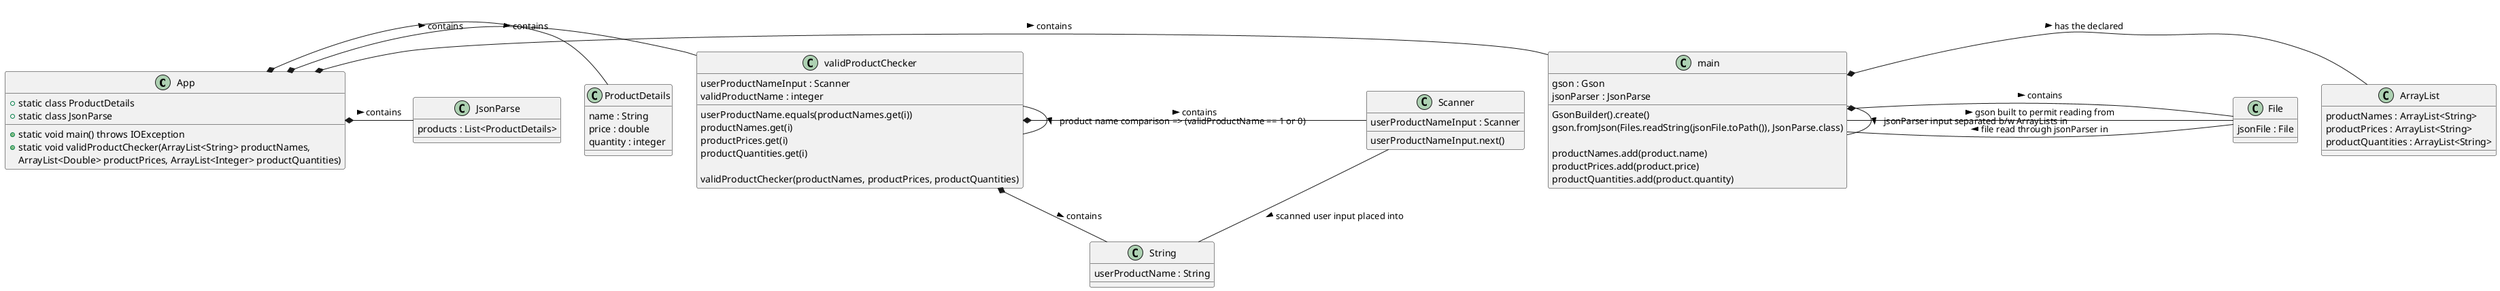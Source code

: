 @startuml
'https://plantuml.com/class-diagram

class App {
    +static void main() throws IOException
    +static void validProductChecker(ArrayList<String> productNames,
        ArrayList<Double> productPrices, ArrayList<Integer> productQuantities)
    +static class ProductDetails
    +static class JsonParse

}

File : jsonFile : File
String : userProductName : String

class main {
    gson : Gson
    GsonBuilder().create()
    jsonParser : JsonParse
    gson.fromJson(Files.readString(jsonFile.toPath()), JsonParse.class)

    productNames.add(product.name)
    productPrices.add(product.price)
    productQuantities.add(product.quantity)
}

class validProductChecker {
    userProductNameInput : Scanner
    validProductName : integer
    userProductName.equals(productNames.get(i))
    productNames.get(i)
    productPrices.get(i)
    productQuantities.get(i)

    validProductChecker(productNames, productPrices, productQuantities)
}

class ProductDetails {
    name : String
    price : double
    quantity : integer
}

JsonParse : products : List<ProductDetails>

class ArrayList {
    productNames : ArrayList<String>
    productPrices : ArrayList<String>
    productQuantities : ArrayList<String>
}

class Scanner {
    userProductNameInput : Scanner
    userProductNameInput.next()
}

App *- main : contains >
App *- validProductChecker : contains >
App *- ProductDetails : contains >
App *- JsonParse : contains >
main *- ArrayList : has the declared >
main *- File : contains >
validProductChecker *- Scanner : contains >
validProductChecker *- String : contains >

main -- File : gson built to permit reading from >
File -- main : file read through jsonParser in >
main -- main : jsonParser input separated b/w ArrayLists in >

Scanner -- String : scanned user input placed into >
validProductChecker -- validProductChecker : product name comparison => (validProductName == 1 or 0) >

@enduml